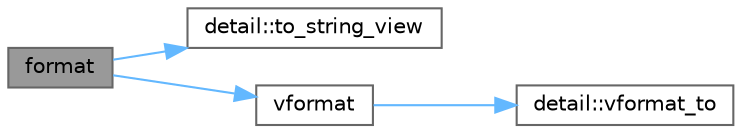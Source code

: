 digraph "format"
{
 // LATEX_PDF_SIZE
  bgcolor="transparent";
  edge [fontname=Helvetica,fontsize=10,labelfontname=Helvetica,labelfontsize=10];
  node [fontname=Helvetica,fontsize=10,shape=box,height=0.2,width=0.4];
  rankdir="LR";
  Node1 [id="Node000001",label="format",height=0.2,width=0.4,color="gray40", fillcolor="grey60", style="filled", fontcolor="black",tooltip=" "];
  Node1 -> Node2 [id="edge1_Node000001_Node000002",color="steelblue1",style="solid",tooltip=" "];
  Node2 [id="Node000002",label="detail::to_string_view",height=0.2,width=0.4,color="grey40", fillcolor="white", style="filled",URL="$namespacedetail.html#af3fca38e6688d36bd47d0c690b16e49a",tooltip=" "];
  Node1 -> Node3 [id="edge2_Node000001_Node000003",color="steelblue1",style="solid",tooltip=" "];
  Node3 [id="Node000003",label="vformat",height=0.2,width=0.4,color="grey40", fillcolor="white", style="filled",URL="$bundled_2xchar_8h.html#adc7a7ded1a4538430867da368bea873e",tooltip=" "];
  Node3 -> Node4 [id="edge3_Node000003_Node000004",color="steelblue1",style="solid",tooltip=" "];
  Node4 [id="Node000004",label="detail::vformat_to",height=0.2,width=0.4,color="grey40", fillcolor="white", style="filled",URL="$namespacedetail.html#afbab7f3a0e8289c5b9fc6bd8dea5d3b4",tooltip=" "];
}
